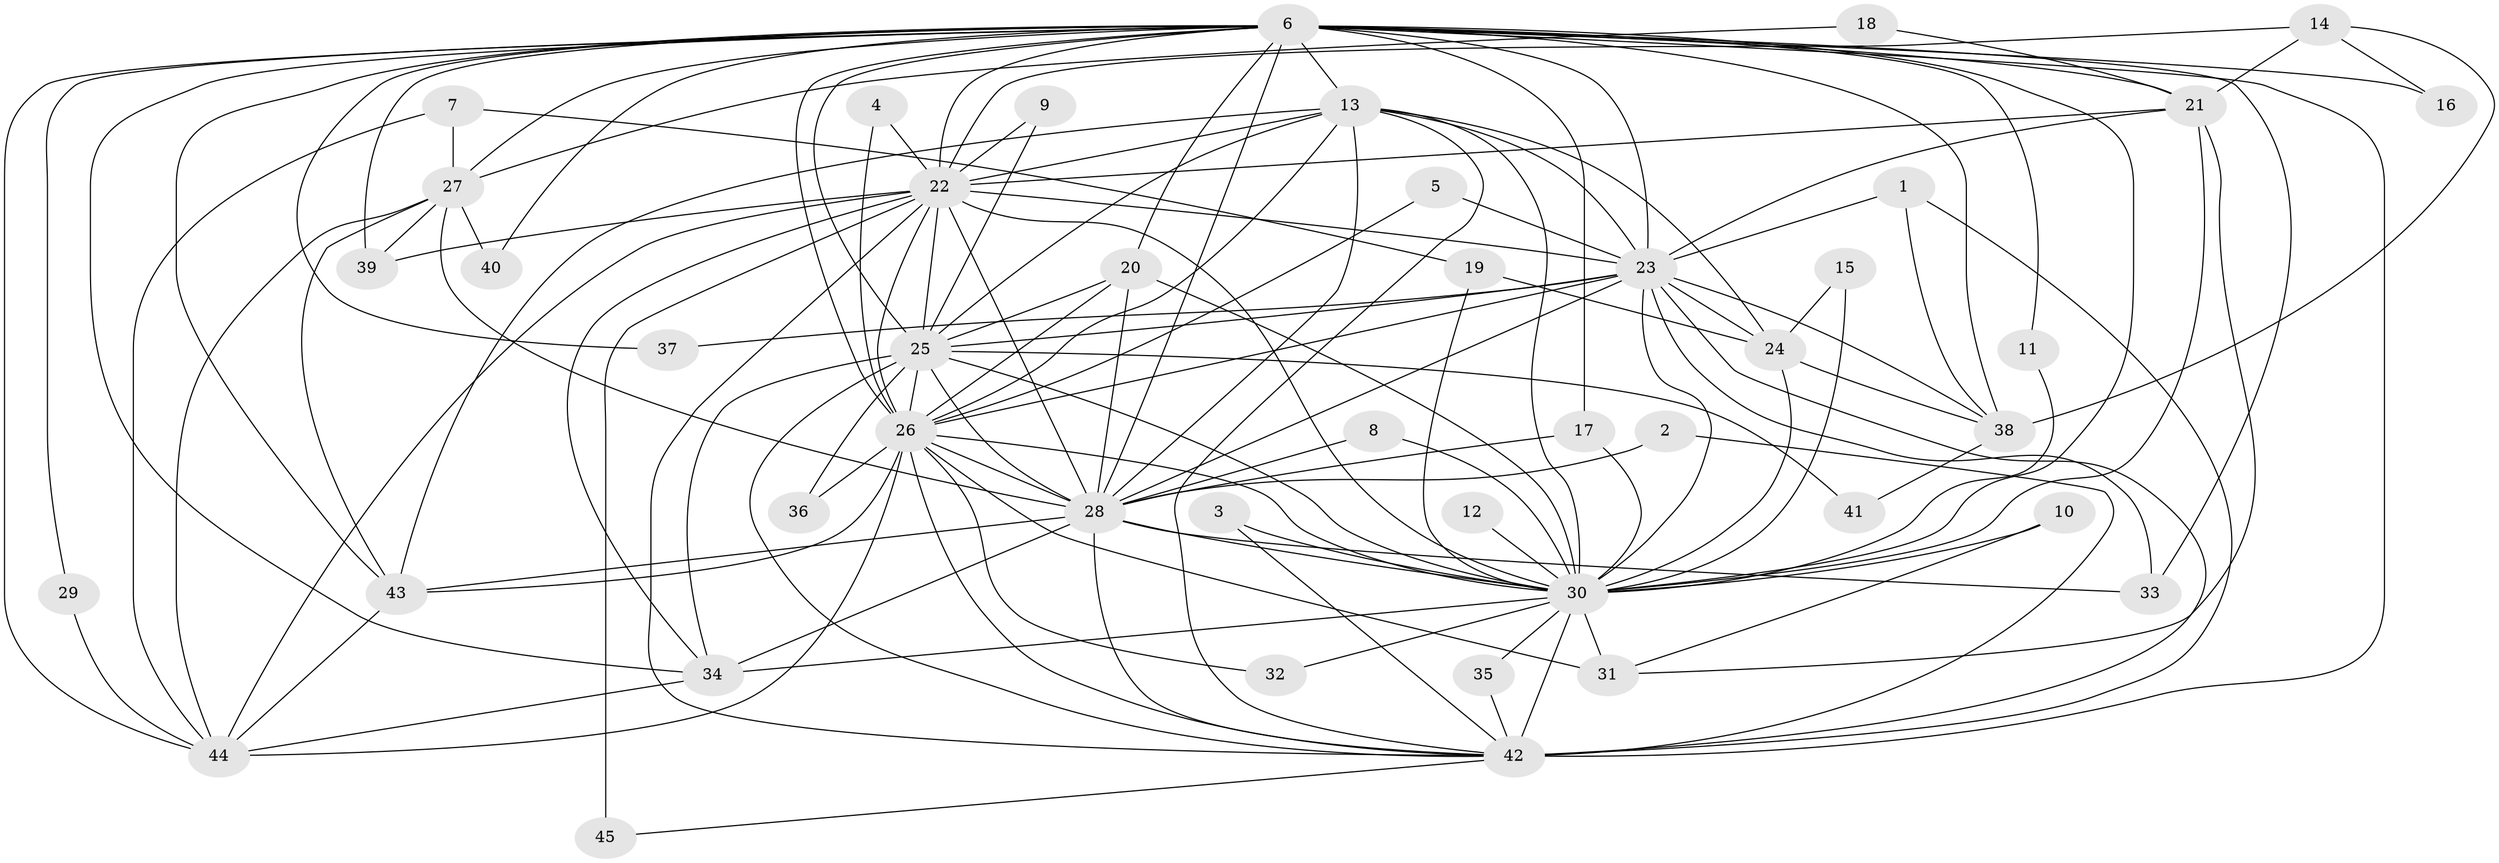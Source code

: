 // original degree distribution, {21: 0.02247191011235955, 20: 0.02247191011235955, 16: 0.033707865168539325, 30: 0.011235955056179775, 12: 0.011235955056179775, 19: 0.011235955056179775, 3: 0.20224719101123595, 2: 0.5617977528089888, 4: 0.033707865168539325, 7: 0.011235955056179775, 8: 0.02247191011235955, 5: 0.0449438202247191, 6: 0.011235955056179775}
// Generated by graph-tools (version 1.1) at 2025/25/03/09/25 03:25:40]
// undirected, 45 vertices, 131 edges
graph export_dot {
graph [start="1"]
  node [color=gray90,style=filled];
  1;
  2;
  3;
  4;
  5;
  6;
  7;
  8;
  9;
  10;
  11;
  12;
  13;
  14;
  15;
  16;
  17;
  18;
  19;
  20;
  21;
  22;
  23;
  24;
  25;
  26;
  27;
  28;
  29;
  30;
  31;
  32;
  33;
  34;
  35;
  36;
  37;
  38;
  39;
  40;
  41;
  42;
  43;
  44;
  45;
  1 -- 23 [weight=1.0];
  1 -- 38 [weight=1.0];
  1 -- 42 [weight=1.0];
  2 -- 28 [weight=1.0];
  2 -- 42 [weight=1.0];
  3 -- 30 [weight=1.0];
  3 -- 42 [weight=1.0];
  4 -- 22 [weight=1.0];
  4 -- 26 [weight=1.0];
  5 -- 23 [weight=1.0];
  5 -- 26 [weight=1.0];
  6 -- 11 [weight=1.0];
  6 -- 13 [weight=2.0];
  6 -- 16 [weight=1.0];
  6 -- 17 [weight=1.0];
  6 -- 20 [weight=1.0];
  6 -- 21 [weight=1.0];
  6 -- 22 [weight=3.0];
  6 -- 23 [weight=2.0];
  6 -- 25 [weight=3.0];
  6 -- 26 [weight=3.0];
  6 -- 27 [weight=1.0];
  6 -- 28 [weight=2.0];
  6 -- 29 [weight=1.0];
  6 -- 30 [weight=3.0];
  6 -- 33 [weight=1.0];
  6 -- 34 [weight=1.0];
  6 -- 37 [weight=1.0];
  6 -- 38 [weight=3.0];
  6 -- 39 [weight=1.0];
  6 -- 40 [weight=1.0];
  6 -- 42 [weight=3.0];
  6 -- 43 [weight=1.0];
  6 -- 44 [weight=1.0];
  7 -- 19 [weight=1.0];
  7 -- 27 [weight=1.0];
  7 -- 44 [weight=1.0];
  8 -- 28 [weight=1.0];
  8 -- 30 [weight=1.0];
  9 -- 22 [weight=1.0];
  9 -- 25 [weight=1.0];
  10 -- 30 [weight=1.0];
  10 -- 31 [weight=1.0];
  11 -- 30 [weight=1.0];
  12 -- 30 [weight=1.0];
  13 -- 22 [weight=1.0];
  13 -- 23 [weight=2.0];
  13 -- 24 [weight=1.0];
  13 -- 25 [weight=1.0];
  13 -- 26 [weight=2.0];
  13 -- 28 [weight=1.0];
  13 -- 30 [weight=1.0];
  13 -- 42 [weight=1.0];
  13 -- 43 [weight=1.0];
  14 -- 16 [weight=1.0];
  14 -- 21 [weight=1.0];
  14 -- 22 [weight=1.0];
  14 -- 38 [weight=1.0];
  15 -- 24 [weight=1.0];
  15 -- 30 [weight=1.0];
  17 -- 28 [weight=1.0];
  17 -- 30 [weight=1.0];
  18 -- 21 [weight=1.0];
  18 -- 27 [weight=1.0];
  19 -- 24 [weight=1.0];
  19 -- 30 [weight=1.0];
  20 -- 25 [weight=1.0];
  20 -- 26 [weight=1.0];
  20 -- 28 [weight=1.0];
  20 -- 30 [weight=1.0];
  21 -- 22 [weight=1.0];
  21 -- 23 [weight=1.0];
  21 -- 30 [weight=1.0];
  21 -- 31 [weight=1.0];
  22 -- 23 [weight=1.0];
  22 -- 25 [weight=2.0];
  22 -- 26 [weight=1.0];
  22 -- 28 [weight=1.0];
  22 -- 30 [weight=1.0];
  22 -- 34 [weight=1.0];
  22 -- 39 [weight=1.0];
  22 -- 42 [weight=1.0];
  22 -- 44 [weight=1.0];
  22 -- 45 [weight=2.0];
  23 -- 24 [weight=1.0];
  23 -- 25 [weight=1.0];
  23 -- 26 [weight=3.0];
  23 -- 28 [weight=1.0];
  23 -- 30 [weight=1.0];
  23 -- 33 [weight=1.0];
  23 -- 37 [weight=1.0];
  23 -- 38 [weight=1.0];
  23 -- 42 [weight=2.0];
  24 -- 30 [weight=1.0];
  24 -- 38 [weight=1.0];
  25 -- 26 [weight=1.0];
  25 -- 28 [weight=1.0];
  25 -- 30 [weight=1.0];
  25 -- 34 [weight=1.0];
  25 -- 36 [weight=1.0];
  25 -- 41 [weight=1.0];
  25 -- 42 [weight=1.0];
  26 -- 28 [weight=1.0];
  26 -- 30 [weight=1.0];
  26 -- 31 [weight=3.0];
  26 -- 32 [weight=1.0];
  26 -- 36 [weight=1.0];
  26 -- 42 [weight=1.0];
  26 -- 43 [weight=1.0];
  26 -- 44 [weight=1.0];
  27 -- 28 [weight=1.0];
  27 -- 39 [weight=1.0];
  27 -- 40 [weight=1.0];
  27 -- 43 [weight=1.0];
  27 -- 44 [weight=1.0];
  28 -- 30 [weight=1.0];
  28 -- 33 [weight=1.0];
  28 -- 34 [weight=1.0];
  28 -- 42 [weight=1.0];
  28 -- 43 [weight=1.0];
  29 -- 44 [weight=1.0];
  30 -- 31 [weight=1.0];
  30 -- 32 [weight=1.0];
  30 -- 34 [weight=1.0];
  30 -- 35 [weight=1.0];
  30 -- 42 [weight=1.0];
  34 -- 44 [weight=1.0];
  35 -- 42 [weight=1.0];
  38 -- 41 [weight=1.0];
  42 -- 45 [weight=1.0];
  43 -- 44 [weight=1.0];
}
